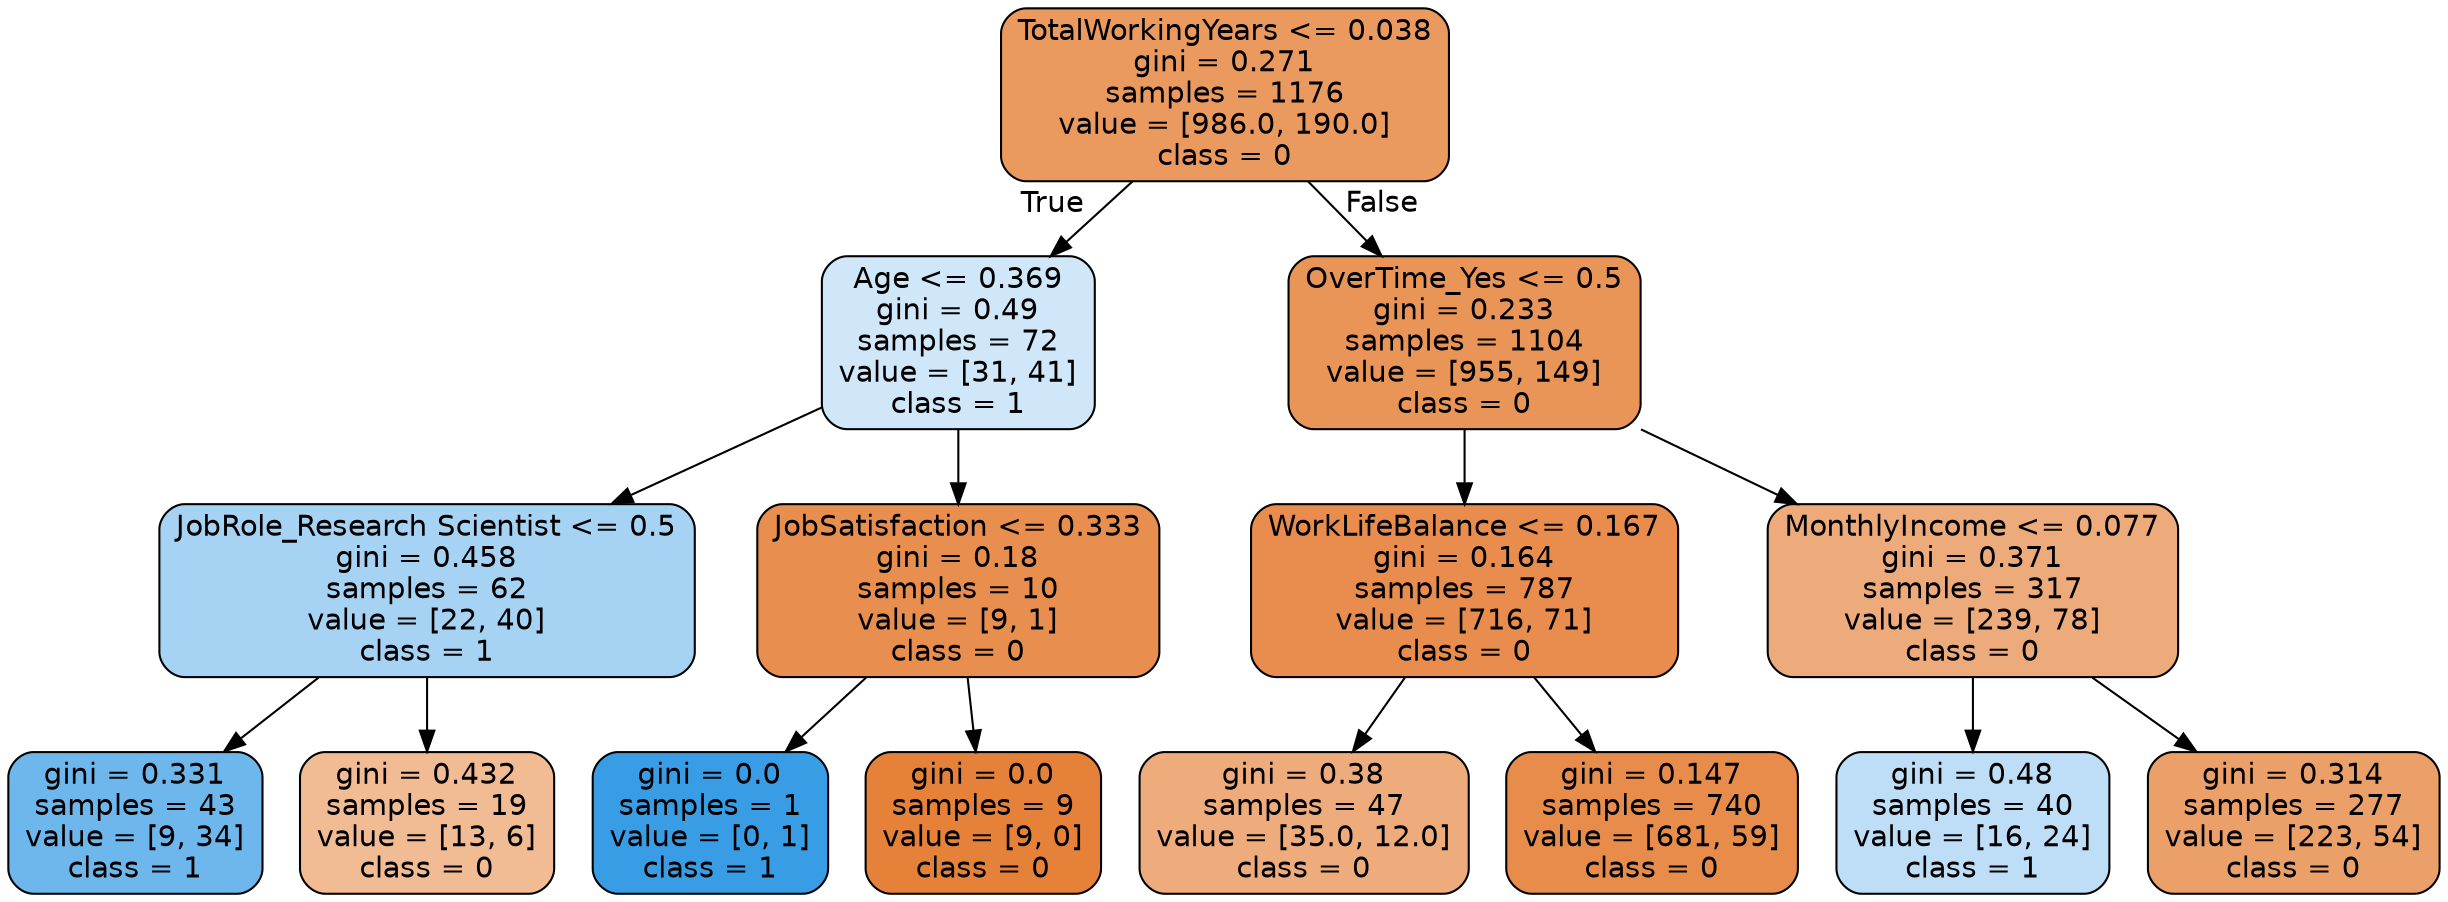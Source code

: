 digraph Tree {
node [shape=box, style="filled, rounded", color="black", fontname="helvetica"] ;
edge [fontname="helvetica"] ;
0 [label="TotalWorkingYears <= 0.038\ngini = 0.271\nsamples = 1176\nvalue = [986.0, 190.0]\nclass = 0", fillcolor="#ea995f"] ;
1 [label="Age <= 0.369\ngini = 0.49\nsamples = 72\nvalue = [31, 41]\nclass = 1", fillcolor="#cfe7f9"] ;
0 -> 1 [labeldistance=2.5, labelangle=45, headlabel="True"] ;
2 [label="JobRole_Research Scientist <= 0.5\ngini = 0.458\nsamples = 62\nvalue = [22, 40]\nclass = 1", fillcolor="#a6d3f3"] ;
1 -> 2 ;
3 [label="gini = 0.331\nsamples = 43\nvalue = [9, 34]\nclass = 1", fillcolor="#6db7ec"] ;
2 -> 3 ;
4 [label="gini = 0.432\nsamples = 19\nvalue = [13, 6]\nclass = 0", fillcolor="#f1bb94"] ;
2 -> 4 ;
5 [label="JobSatisfaction <= 0.333\ngini = 0.18\nsamples = 10\nvalue = [9, 1]\nclass = 0", fillcolor="#e88f4f"] ;
1 -> 5 ;
6 [label="gini = 0.0\nsamples = 1\nvalue = [0, 1]\nclass = 1", fillcolor="#399de5"] ;
5 -> 6 ;
7 [label="gini = 0.0\nsamples = 9\nvalue = [9, 0]\nclass = 0", fillcolor="#e58139"] ;
5 -> 7 ;
8 [label="OverTime_Yes <= 0.5\ngini = 0.233\nsamples = 1104\nvalue = [955, 149]\nclass = 0", fillcolor="#e99558"] ;
0 -> 8 [labeldistance=2.5, labelangle=-45, headlabel="False"] ;
9 [label="WorkLifeBalance <= 0.167\ngini = 0.164\nsamples = 787\nvalue = [716, 71]\nclass = 0", fillcolor="#e88d4d"] ;
8 -> 9 ;
10 [label="gini = 0.38\nsamples = 47\nvalue = [35.0, 12.0]\nclass = 0", fillcolor="#eeac7d"] ;
9 -> 10 ;
11 [label="gini = 0.147\nsamples = 740\nvalue = [681, 59]\nclass = 0", fillcolor="#e78c4a"] ;
9 -> 11 ;
12 [label="MonthlyIncome <= 0.077\ngini = 0.371\nsamples = 317\nvalue = [239, 78]\nclass = 0", fillcolor="#edaa7a"] ;
8 -> 12 ;
13 [label="gini = 0.48\nsamples = 40\nvalue = [16, 24]\nclass = 1", fillcolor="#bddef6"] ;
12 -> 13 ;
14 [label="gini = 0.314\nsamples = 277\nvalue = [223, 54]\nclass = 0", fillcolor="#eba069"] ;
12 -> 14 ;
}